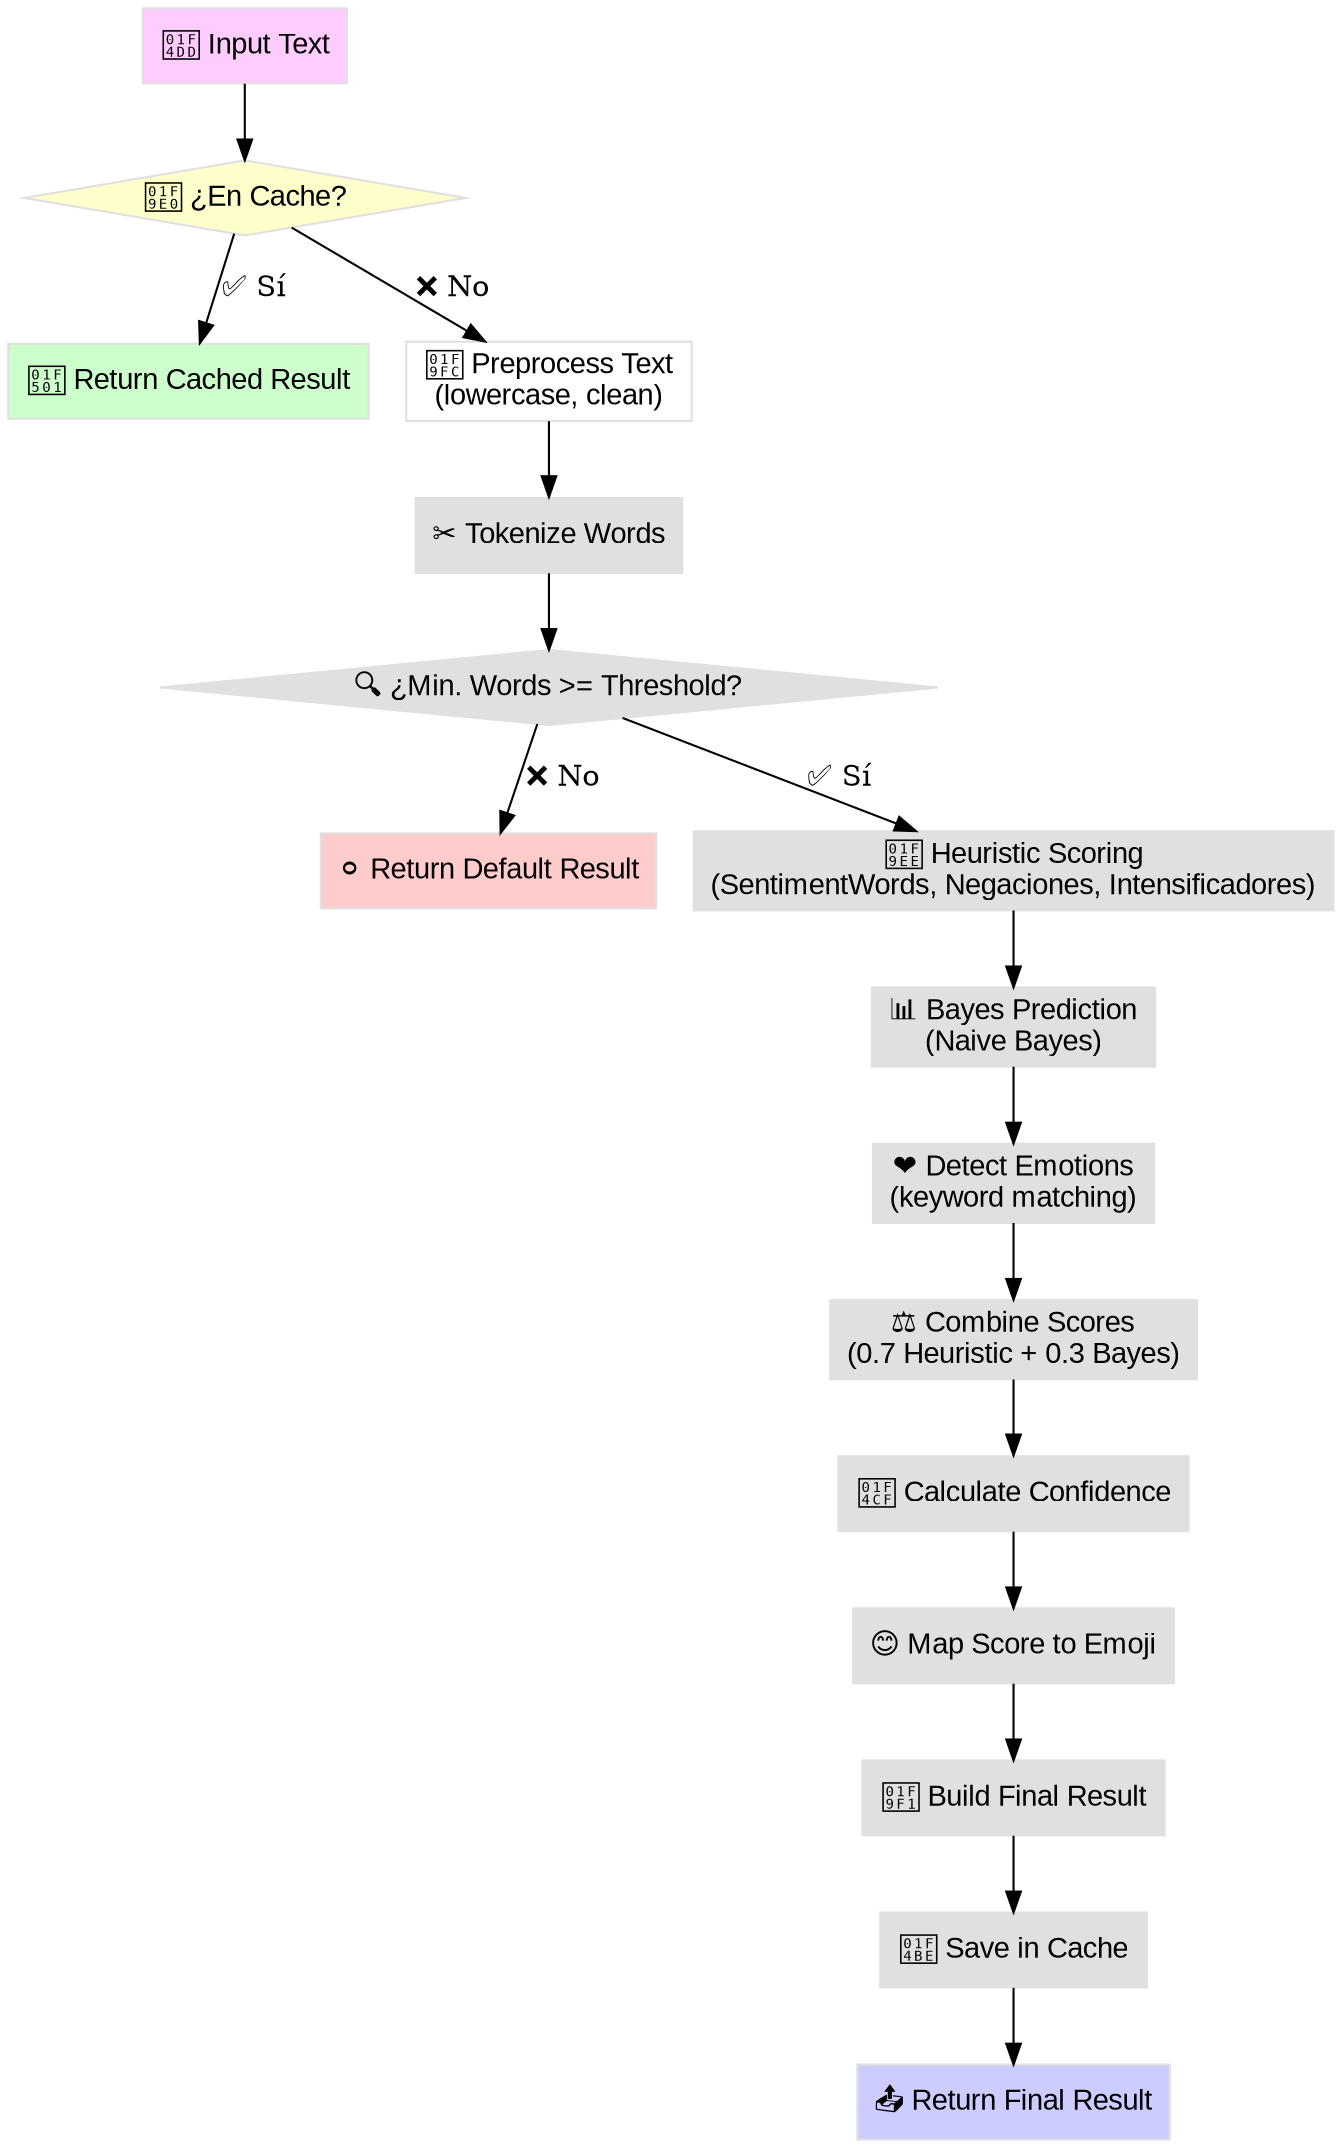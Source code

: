 digraph SentimentAnalysisFlow {
    rankdir=TB;
    node [shape=box, style=filled, color="#e0e0e0", fontname="Arial"];

    InputText [label="📝 Input Text", fillcolor="#ffccff"];
    CheckCache [label="🧠 ¿En Cache?", shape=diamond, fillcolor="#ffffcc"];
    ReturnCached [label="🔁 Return Cached Result", fillcolor="#ccffcc"];
    Preprocess [label="🧼 Preprocess Text\n(lowercase, clean)", fillcolor="#ffffff"];
    Tokenize [label="✂️ Tokenize Words"];
    CheckMinWords [label="🔍 ¿Min. Words >= Threshold?", shape=diamond];
    ReturnDefault [label="⚪ Return Default Result", fillcolor="#ffcccc"];
    ScoreHeuristic [label="🧮 Heuristic Scoring\n(SentimentWords, Negaciones, Intensificadores)"];
    ScoreBayes [label="📊 Bayes Prediction\n(Naive Bayes)"];
    DetectEmotions [label="❤️ Detect Emotions\n(keyword matching)"];
    CombineScores [label="⚖️ Combine Scores\n(0.7 Heuristic + 0.3 Bayes)"];
    CalculateConfidence [label="📏 Calculate Confidence"];
    MapEmoji [label="😊 Map Score to Emoji"];
    BuildResult [label="🧱 Build Final Result"];
    SaveCache [label="💾 Save in Cache"];
    ReturnResult [label="📤 Return Final Result", fillcolor="#ccccff"];

    // Connections
    InputText -> CheckCache;
    CheckCache -> ReturnCached [label="✅ Sí"];
    CheckCache -> Preprocess [label="❌ No"];
    Preprocess -> Tokenize;
    Tokenize -> CheckMinWords;
    CheckMinWords -> ReturnDefault [label="❌ No"];
    CheckMinWords -> ScoreHeuristic [label="✅ Sí"];
    ScoreHeuristic -> ScoreBayes;
    ScoreBayes -> DetectEmotions;
    DetectEmotions -> CombineScores;
    CombineScores -> CalculateConfidence;
    CalculateConfidence -> MapEmoji;
    MapEmoji -> BuildResult;
    BuildResult -> SaveCache;
    SaveCache -> ReturnResult;
}
